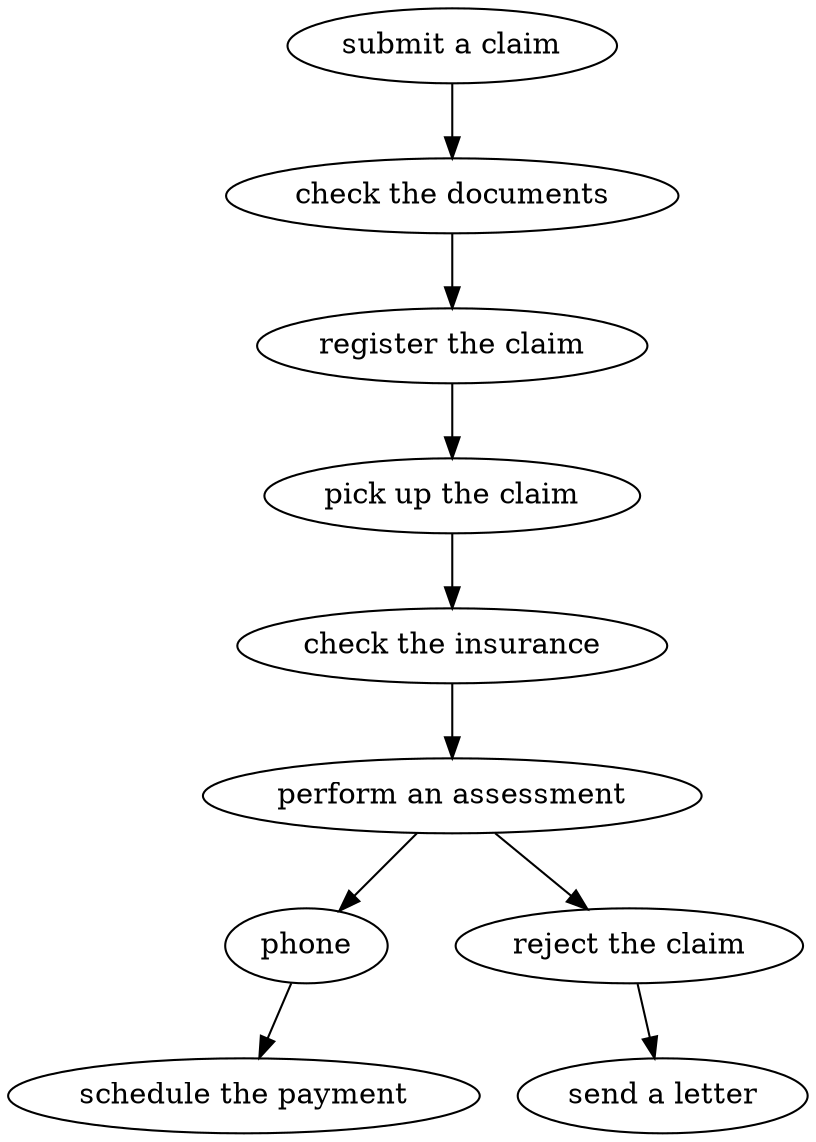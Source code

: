 strict digraph "doc-3.8" {
	graph [name="doc-3.8"];
	"submit a claim"	[attrs="{'type': 'Activity', 'label': 'submit a claim'}"];
	"check the documents"	[attrs="{'type': 'Activity', 'label': 'check the documents'}"];
	"submit a claim" -> "check the documents"	[attrs="{'type': 'flow', 'label': 'flow'}"];
	"register the claim"	[attrs="{'type': 'Activity', 'label': 'register the claim'}"];
	"check the documents" -> "register the claim"	[attrs="{'type': 'flow', 'label': 'flow'}"];
	"pick up the claim"	[attrs="{'type': 'Activity', 'label': 'pick up the claim'}"];
	"register the claim" -> "pick up the claim"	[attrs="{'type': 'flow', 'label': 'flow'}"];
	"check the insurance"	[attrs="{'type': 'Activity', 'label': 'check the insurance'}"];
	"pick up the claim" -> "check the insurance"	[attrs="{'type': 'flow', 'label': 'flow'}"];
	"perform an assessment"	[attrs="{'type': 'Activity', 'label': 'perform an assessment'}"];
	"check the insurance" -> "perform an assessment"	[attrs="{'type': 'flow', 'label': 'flow'}"];
	phone	[attrs="{'type': 'Activity', 'label': 'phone'}"];
	"perform an assessment" -> phone	[attrs="{'type': 'flow', 'label': 'flow'}"];
	"reject the claim"	[attrs="{'type': 'Activity', 'label': 'reject the claim'}"];
	"perform an assessment" -> "reject the claim"	[attrs="{'type': 'flow', 'label': 'flow'}"];
	"schedule the payment"	[attrs="{'type': 'Activity', 'label': 'schedule the payment'}"];
	phone -> "schedule the payment"	[attrs="{'type': 'flow', 'label': 'flow'}"];
	"send a letter"	[attrs="{'type': 'Activity', 'label': 'send a letter'}"];
	"reject the claim" -> "send a letter"	[attrs="{'type': 'flow', 'label': 'flow'}"];
}
